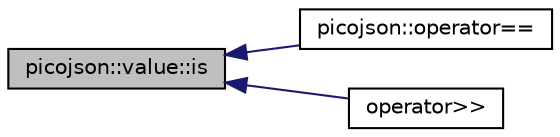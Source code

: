 digraph "picojson::value::is"
{
  edge [fontname="Helvetica",fontsize="10",labelfontname="Helvetica",labelfontsize="10"];
  node [fontname="Helvetica",fontsize="10",shape=record];
  rankdir="LR";
  Node63 [label="picojson::value::is",height=0.2,width=0.4,color="black", fillcolor="grey75", style="filled", fontcolor="black"];
  Node63 -> Node64 [dir="back",color="midnightblue",fontsize="10",style="solid",fontname="Helvetica"];
  Node64 [label="picojson::operator==",height=0.2,width=0.4,color="black", fillcolor="white", style="filled",URL="$namespacepicojson.html#a498fde71ce35268547d93068d9a756be"];
  Node63 -> Node65 [dir="back",color="midnightblue",fontsize="10",style="solid",fontname="Helvetica"];
  Node65 [label="operator\>\>",height=0.2,width=0.4,color="black", fillcolor="white", style="filled",URL="$picojson_8h.html#acfc95c2071e57351861cfb83e1ed6491"];
}
